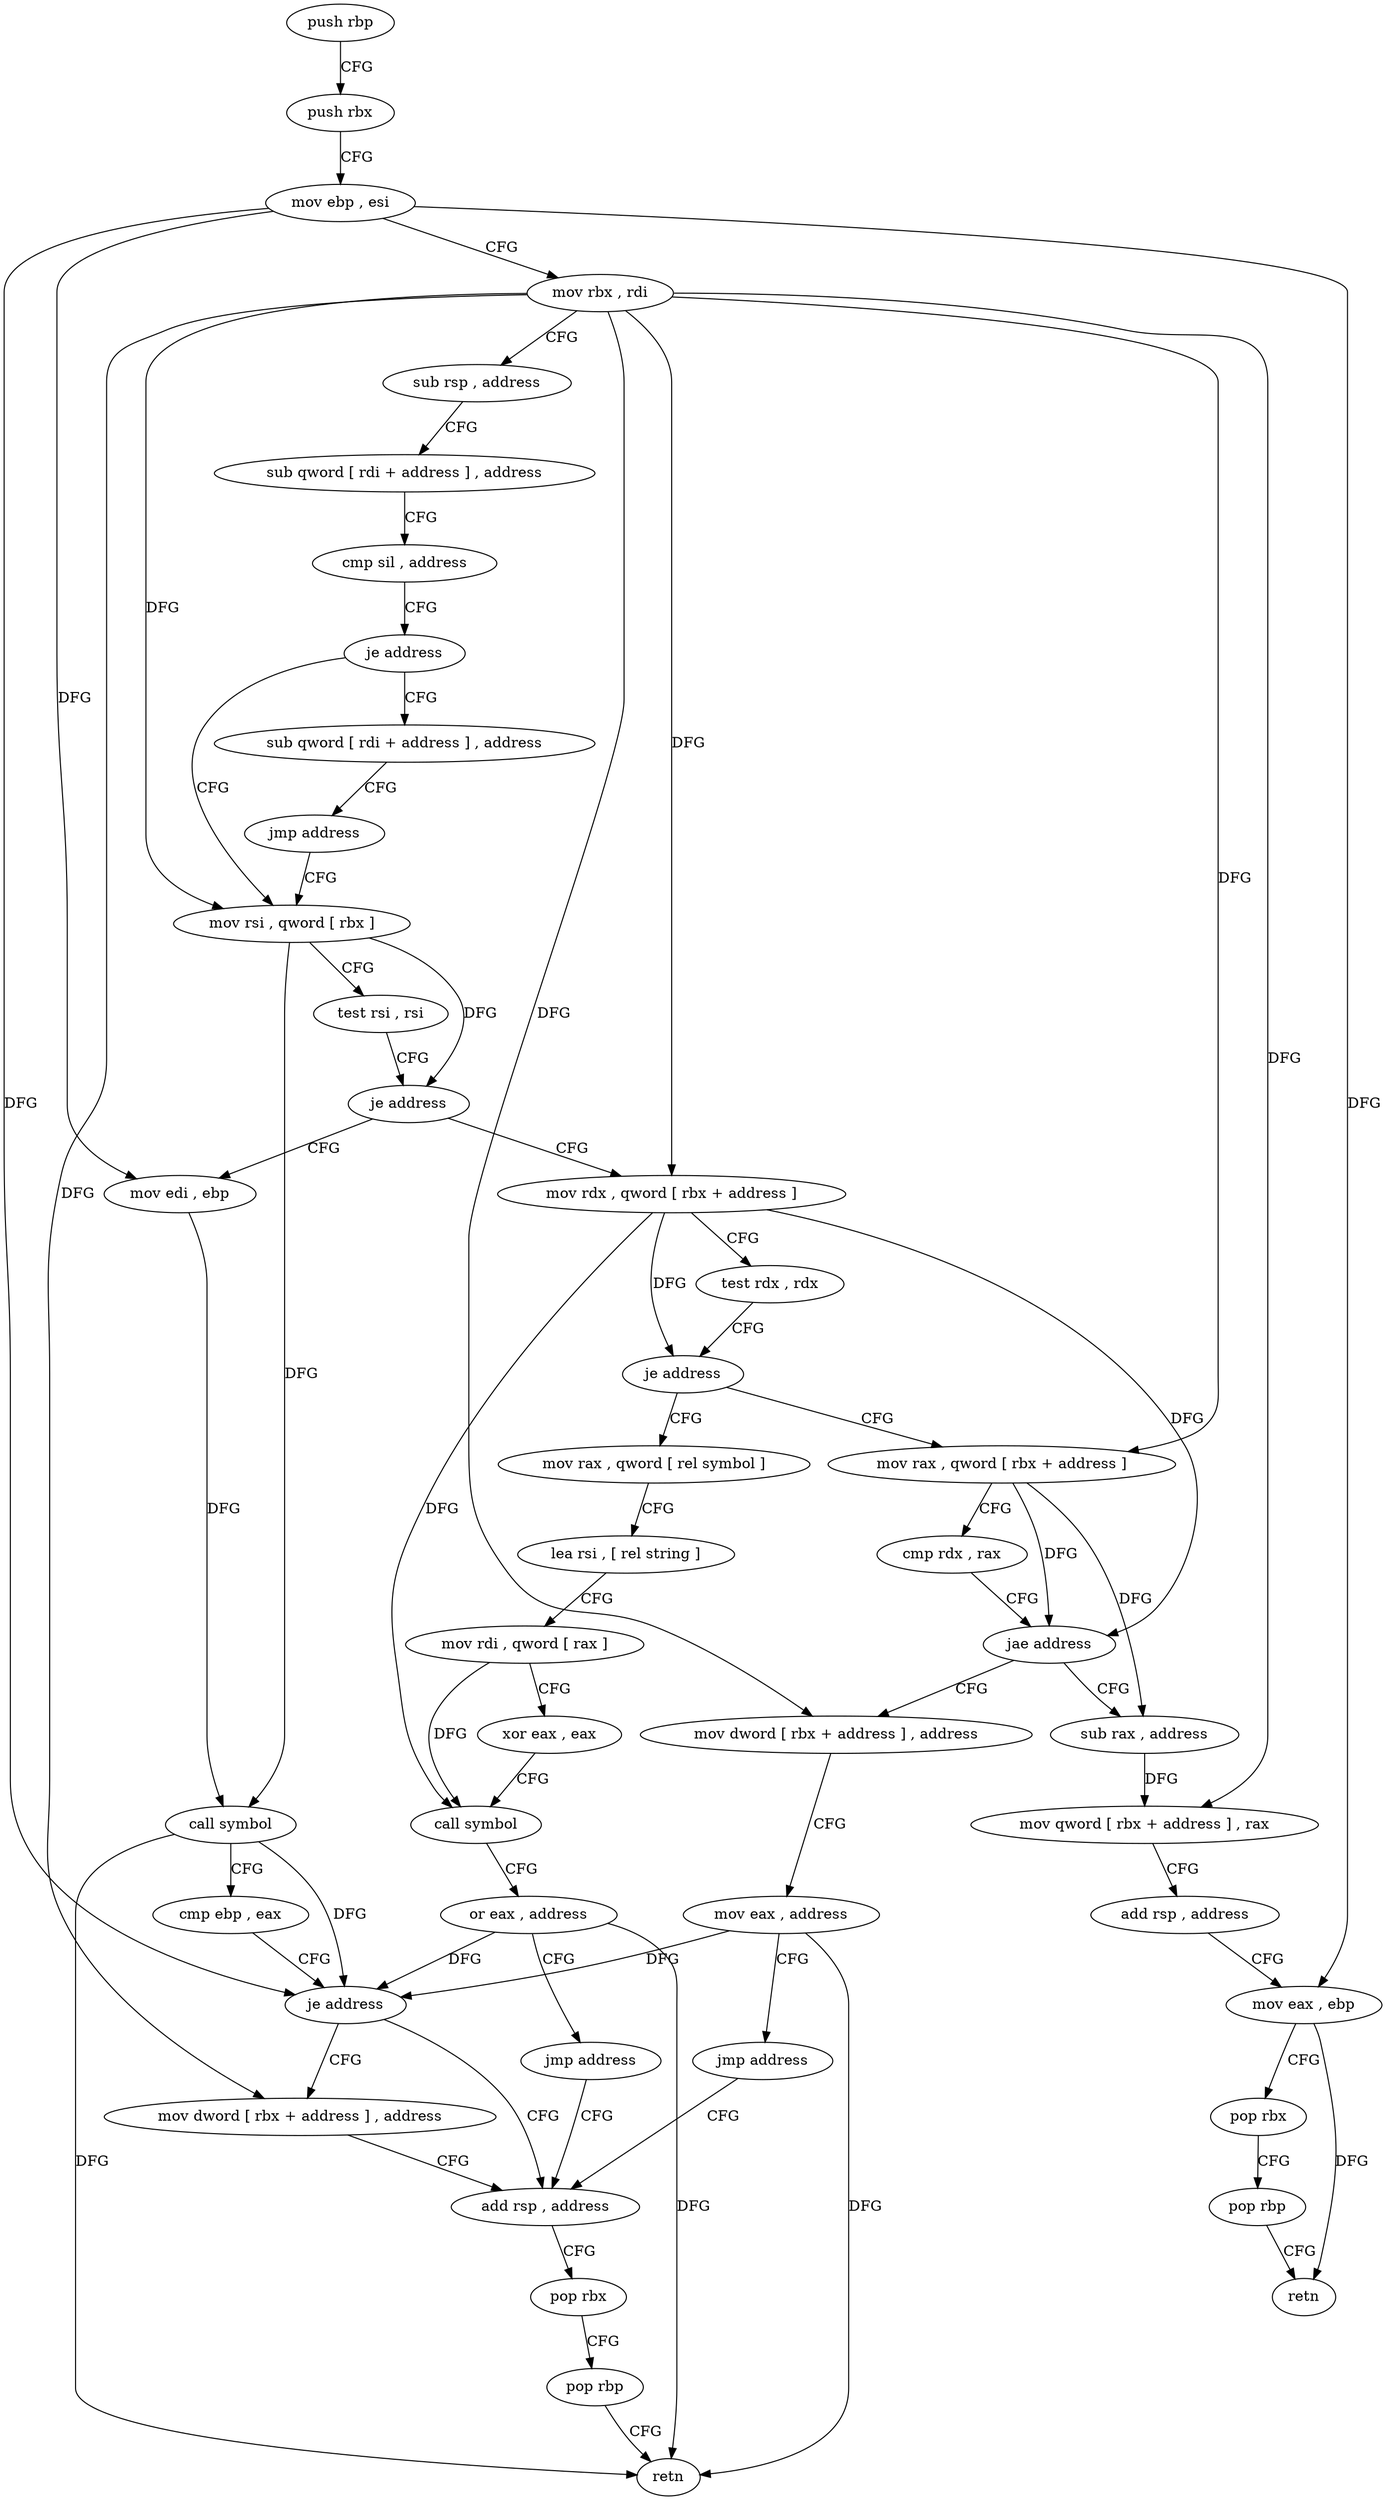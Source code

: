 digraph "func" {
"104752" [label = "push rbp" ]
"104753" [label = "push rbx" ]
"104754" [label = "mov ebp , esi" ]
"104756" [label = "mov rbx , rdi" ]
"104759" [label = "sub rsp , address" ]
"104763" [label = "sub qword [ rdi + address ] , address" ]
"104768" [label = "cmp sil , address" ]
"104772" [label = "je address" ]
"104856" [label = "sub qword [ rdi + address ] , address" ]
"104774" [label = "mov rsi , qword [ rbx ]" ]
"104861" [label = "jmp address" ]
"104777" [label = "test rsi , rsi" ]
"104780" [label = "je address" ]
"104816" [label = "mov rdx , qword [ rbx + address ]" ]
"104782" [label = "mov edi , ebp" ]
"104820" [label = "test rdx , rdx" ]
"104823" [label = "je address" ]
"104878" [label = "mov rax , qword [ rel symbol ]" ]
"104825" [label = "mov rax , qword [ rbx + address ]" ]
"104784" [label = "call symbol" ]
"104789" [label = "cmp ebp , eax" ]
"104791" [label = "je address" ]
"104800" [label = "add rsp , address" ]
"104793" [label = "mov dword [ rbx + address ] , address" ]
"104885" [label = "lea rsi , [ rel string ]" ]
"104892" [label = "mov rdi , qword [ rax ]" ]
"104895" [label = "xor eax , eax" ]
"104897" [label = "call symbol" ]
"104902" [label = "or eax , address" ]
"104905" [label = "jmp address" ]
"104829" [label = "cmp rdx , rax" ]
"104832" [label = "jae address" ]
"104864" [label = "mov dword [ rbx + address ] , address" ]
"104834" [label = "sub rax , address" ]
"104804" [label = "pop rbx" ]
"104805" [label = "pop rbp" ]
"104806" [label = "retn" ]
"104871" [label = "mov eax , address" ]
"104876" [label = "jmp address" ]
"104838" [label = "mov qword [ rbx + address ] , rax" ]
"104842" [label = "add rsp , address" ]
"104846" [label = "mov eax , ebp" ]
"104848" [label = "pop rbx" ]
"104849" [label = "pop rbp" ]
"104850" [label = "retn" ]
"104752" -> "104753" [ label = "CFG" ]
"104753" -> "104754" [ label = "CFG" ]
"104754" -> "104756" [ label = "CFG" ]
"104754" -> "104782" [ label = "DFG" ]
"104754" -> "104791" [ label = "DFG" ]
"104754" -> "104846" [ label = "DFG" ]
"104756" -> "104759" [ label = "CFG" ]
"104756" -> "104774" [ label = "DFG" ]
"104756" -> "104816" [ label = "DFG" ]
"104756" -> "104825" [ label = "DFG" ]
"104756" -> "104793" [ label = "DFG" ]
"104756" -> "104864" [ label = "DFG" ]
"104756" -> "104838" [ label = "DFG" ]
"104759" -> "104763" [ label = "CFG" ]
"104763" -> "104768" [ label = "CFG" ]
"104768" -> "104772" [ label = "CFG" ]
"104772" -> "104856" [ label = "CFG" ]
"104772" -> "104774" [ label = "CFG" ]
"104856" -> "104861" [ label = "CFG" ]
"104774" -> "104777" [ label = "CFG" ]
"104774" -> "104780" [ label = "DFG" ]
"104774" -> "104784" [ label = "DFG" ]
"104861" -> "104774" [ label = "CFG" ]
"104777" -> "104780" [ label = "CFG" ]
"104780" -> "104816" [ label = "CFG" ]
"104780" -> "104782" [ label = "CFG" ]
"104816" -> "104820" [ label = "CFG" ]
"104816" -> "104823" [ label = "DFG" ]
"104816" -> "104897" [ label = "DFG" ]
"104816" -> "104832" [ label = "DFG" ]
"104782" -> "104784" [ label = "DFG" ]
"104820" -> "104823" [ label = "CFG" ]
"104823" -> "104878" [ label = "CFG" ]
"104823" -> "104825" [ label = "CFG" ]
"104878" -> "104885" [ label = "CFG" ]
"104825" -> "104829" [ label = "CFG" ]
"104825" -> "104832" [ label = "DFG" ]
"104825" -> "104834" [ label = "DFG" ]
"104784" -> "104789" [ label = "CFG" ]
"104784" -> "104791" [ label = "DFG" ]
"104784" -> "104806" [ label = "DFG" ]
"104789" -> "104791" [ label = "CFG" ]
"104791" -> "104800" [ label = "CFG" ]
"104791" -> "104793" [ label = "CFG" ]
"104800" -> "104804" [ label = "CFG" ]
"104793" -> "104800" [ label = "CFG" ]
"104885" -> "104892" [ label = "CFG" ]
"104892" -> "104895" [ label = "CFG" ]
"104892" -> "104897" [ label = "DFG" ]
"104895" -> "104897" [ label = "CFG" ]
"104897" -> "104902" [ label = "CFG" ]
"104902" -> "104905" [ label = "CFG" ]
"104902" -> "104791" [ label = "DFG" ]
"104902" -> "104806" [ label = "DFG" ]
"104905" -> "104800" [ label = "CFG" ]
"104829" -> "104832" [ label = "CFG" ]
"104832" -> "104864" [ label = "CFG" ]
"104832" -> "104834" [ label = "CFG" ]
"104864" -> "104871" [ label = "CFG" ]
"104834" -> "104838" [ label = "DFG" ]
"104804" -> "104805" [ label = "CFG" ]
"104805" -> "104806" [ label = "CFG" ]
"104871" -> "104876" [ label = "CFG" ]
"104871" -> "104791" [ label = "DFG" ]
"104871" -> "104806" [ label = "DFG" ]
"104876" -> "104800" [ label = "CFG" ]
"104838" -> "104842" [ label = "CFG" ]
"104842" -> "104846" [ label = "CFG" ]
"104846" -> "104848" [ label = "CFG" ]
"104846" -> "104850" [ label = "DFG" ]
"104848" -> "104849" [ label = "CFG" ]
"104849" -> "104850" [ label = "CFG" ]
}
